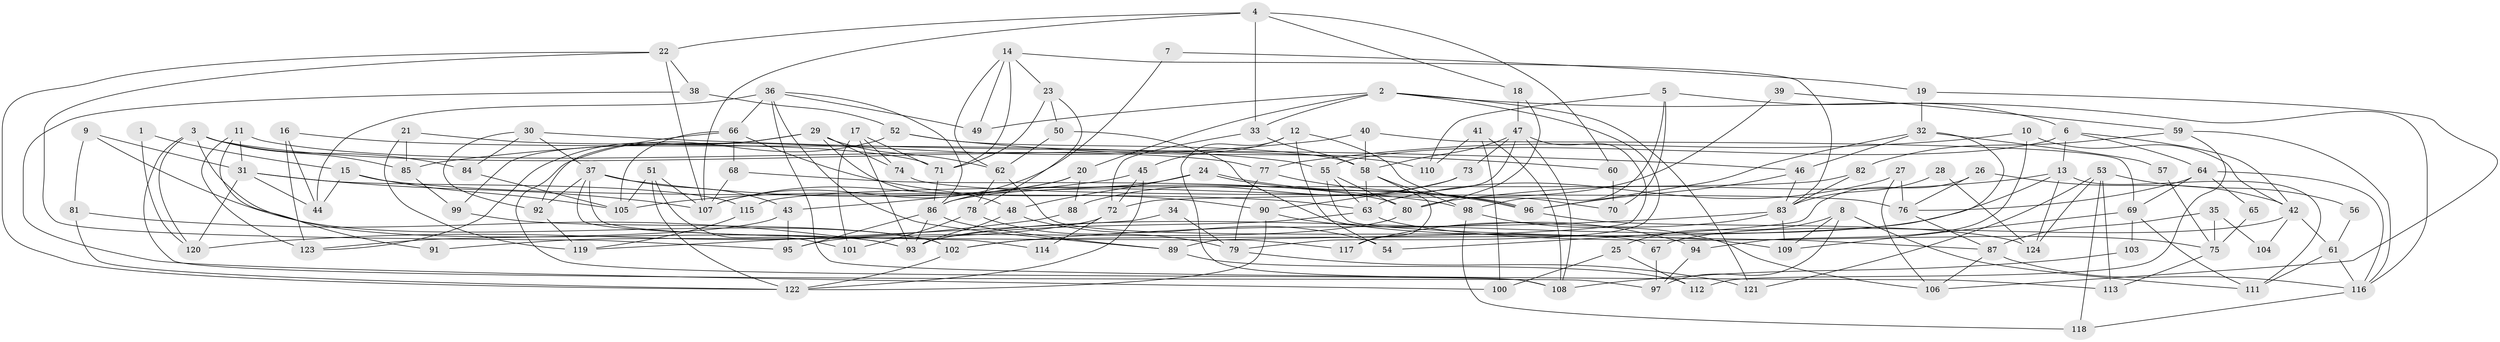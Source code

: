 // Generated by graph-tools (version 1.1) at 2025/26/03/09/25 03:26:09]
// undirected, 124 vertices, 248 edges
graph export_dot {
graph [start="1"]
  node [color=gray90,style=filled];
  1;
  2;
  3;
  4;
  5;
  6;
  7;
  8;
  9;
  10;
  11;
  12;
  13;
  14;
  15;
  16;
  17;
  18;
  19;
  20;
  21;
  22;
  23;
  24;
  25;
  26;
  27;
  28;
  29;
  30;
  31;
  32;
  33;
  34;
  35;
  36;
  37;
  38;
  39;
  40;
  41;
  42;
  43;
  44;
  45;
  46;
  47;
  48;
  49;
  50;
  51;
  52;
  53;
  54;
  55;
  56;
  57;
  58;
  59;
  60;
  61;
  62;
  63;
  64;
  65;
  66;
  67;
  68;
  69;
  70;
  71;
  72;
  73;
  74;
  75;
  76;
  77;
  78;
  79;
  80;
  81;
  82;
  83;
  84;
  85;
  86;
  87;
  88;
  89;
  90;
  91;
  92;
  93;
  94;
  95;
  96;
  97;
  98;
  99;
  100;
  101;
  102;
  103;
  104;
  105;
  106;
  107;
  108;
  109;
  110;
  111;
  112;
  113;
  114;
  115;
  116;
  117;
  118;
  119;
  120;
  121;
  122;
  123;
  124;
  1 -- 120;
  1 -- 15;
  2 -- 49;
  2 -- 20;
  2 -- 33;
  2 -- 79;
  2 -- 116;
  2 -- 121;
  3 -- 93;
  3 -- 120;
  3 -- 84;
  3 -- 85;
  3 -- 97;
  3 -- 110;
  4 -- 33;
  4 -- 18;
  4 -- 22;
  4 -- 60;
  4 -- 107;
  5 -- 6;
  5 -- 110;
  5 -- 70;
  5 -- 98;
  6 -- 13;
  6 -- 42;
  6 -- 55;
  6 -- 64;
  7 -- 19;
  7 -- 107;
  8 -- 111;
  8 -- 97;
  8 -- 25;
  8 -- 109;
  9 -- 31;
  9 -- 81;
  9 -- 102;
  10 -- 77;
  10 -- 42;
  10 -- 94;
  11 -- 77;
  11 -- 123;
  11 -- 31;
  11 -- 91;
  12 -- 45;
  12 -- 108;
  12 -- 54;
  12 -- 70;
  13 -- 93;
  13 -- 80;
  13 -- 111;
  13 -- 124;
  14 -- 83;
  14 -- 23;
  14 -- 49;
  14 -- 62;
  14 -- 71;
  15 -- 44;
  15 -- 63;
  15 -- 105;
  16 -- 44;
  16 -- 55;
  16 -- 123;
  17 -- 93;
  17 -- 74;
  17 -- 71;
  17 -- 101;
  18 -- 80;
  18 -- 47;
  19 -- 32;
  19 -- 106;
  20 -- 107;
  20 -- 43;
  20 -- 88;
  21 -- 71;
  21 -- 85;
  21 -- 119;
  22 -- 107;
  22 -- 38;
  22 -- 95;
  22 -- 122;
  23 -- 50;
  23 -- 71;
  23 -- 78;
  24 -- 96;
  24 -- 96;
  24 -- 86;
  24 -- 48;
  25 -- 112;
  25 -- 100;
  26 -- 76;
  26 -- 54;
  26 -- 42;
  27 -- 76;
  27 -- 106;
  27 -- 63;
  28 -- 124;
  28 -- 83;
  29 -- 48;
  29 -- 62;
  29 -- 74;
  29 -- 99;
  29 -- 123;
  30 -- 84;
  30 -- 37;
  30 -- 46;
  30 -- 92;
  31 -- 107;
  31 -- 44;
  31 -- 115;
  31 -- 120;
  32 -- 96;
  32 -- 102;
  32 -- 46;
  32 -- 57;
  33 -- 58;
  33 -- 72;
  34 -- 119;
  34 -- 79;
  35 -- 87;
  35 -- 75;
  35 -- 104;
  36 -- 66;
  36 -- 86;
  36 -- 44;
  36 -- 49;
  36 -- 89;
  36 -- 113;
  37 -- 92;
  37 -- 43;
  37 -- 98;
  37 -- 114;
  37 -- 117;
  38 -- 52;
  38 -- 100;
  39 -- 59;
  39 -- 86;
  40 -- 58;
  40 -- 85;
  40 -- 69;
  41 -- 100;
  41 -- 108;
  41 -- 110;
  42 -- 61;
  42 -- 67;
  42 -- 104;
  43 -- 123;
  43 -- 95;
  45 -- 122;
  45 -- 72;
  45 -- 105;
  46 -- 83;
  46 -- 96;
  47 -- 58;
  47 -- 89;
  47 -- 72;
  47 -- 73;
  47 -- 108;
  48 -- 93;
  48 -- 54;
  50 -- 62;
  50 -- 109;
  51 -- 105;
  51 -- 101;
  51 -- 107;
  51 -- 122;
  52 -- 60;
  52 -- 58;
  52 -- 108;
  53 -- 118;
  53 -- 124;
  53 -- 56;
  53 -- 113;
  53 -- 121;
  55 -- 63;
  55 -- 80;
  55 -- 87;
  56 -- 61;
  57 -- 75;
  58 -- 98;
  58 -- 117;
  58 -- 63;
  59 -- 82;
  59 -- 116;
  59 -- 112;
  60 -- 70;
  61 -- 116;
  61 -- 111;
  62 -- 78;
  62 -- 67;
  63 -- 75;
  63 -- 93;
  64 -- 69;
  64 -- 65;
  64 -- 76;
  64 -- 116;
  65 -- 75;
  66 -- 90;
  66 -- 105;
  66 -- 68;
  66 -- 92;
  67 -- 97;
  68 -- 107;
  68 -- 80;
  69 -- 109;
  69 -- 103;
  69 -- 111;
  71 -- 86;
  72 -- 91;
  72 -- 114;
  73 -- 90;
  73 -- 88;
  74 -- 76;
  75 -- 113;
  76 -- 87;
  77 -- 79;
  77 -- 96;
  78 -- 79;
  78 -- 101;
  79 -- 121;
  80 -- 95;
  81 -- 122;
  81 -- 93;
  82 -- 83;
  82 -- 115;
  83 -- 102;
  83 -- 109;
  83 -- 117;
  84 -- 105;
  85 -- 99;
  86 -- 95;
  86 -- 89;
  86 -- 93;
  87 -- 116;
  87 -- 106;
  88 -- 120;
  89 -- 112;
  90 -- 122;
  90 -- 94;
  92 -- 119;
  94 -- 97;
  96 -- 124;
  98 -- 106;
  98 -- 118;
  99 -- 102;
  102 -- 122;
  103 -- 108;
  115 -- 119;
  116 -- 118;
}
